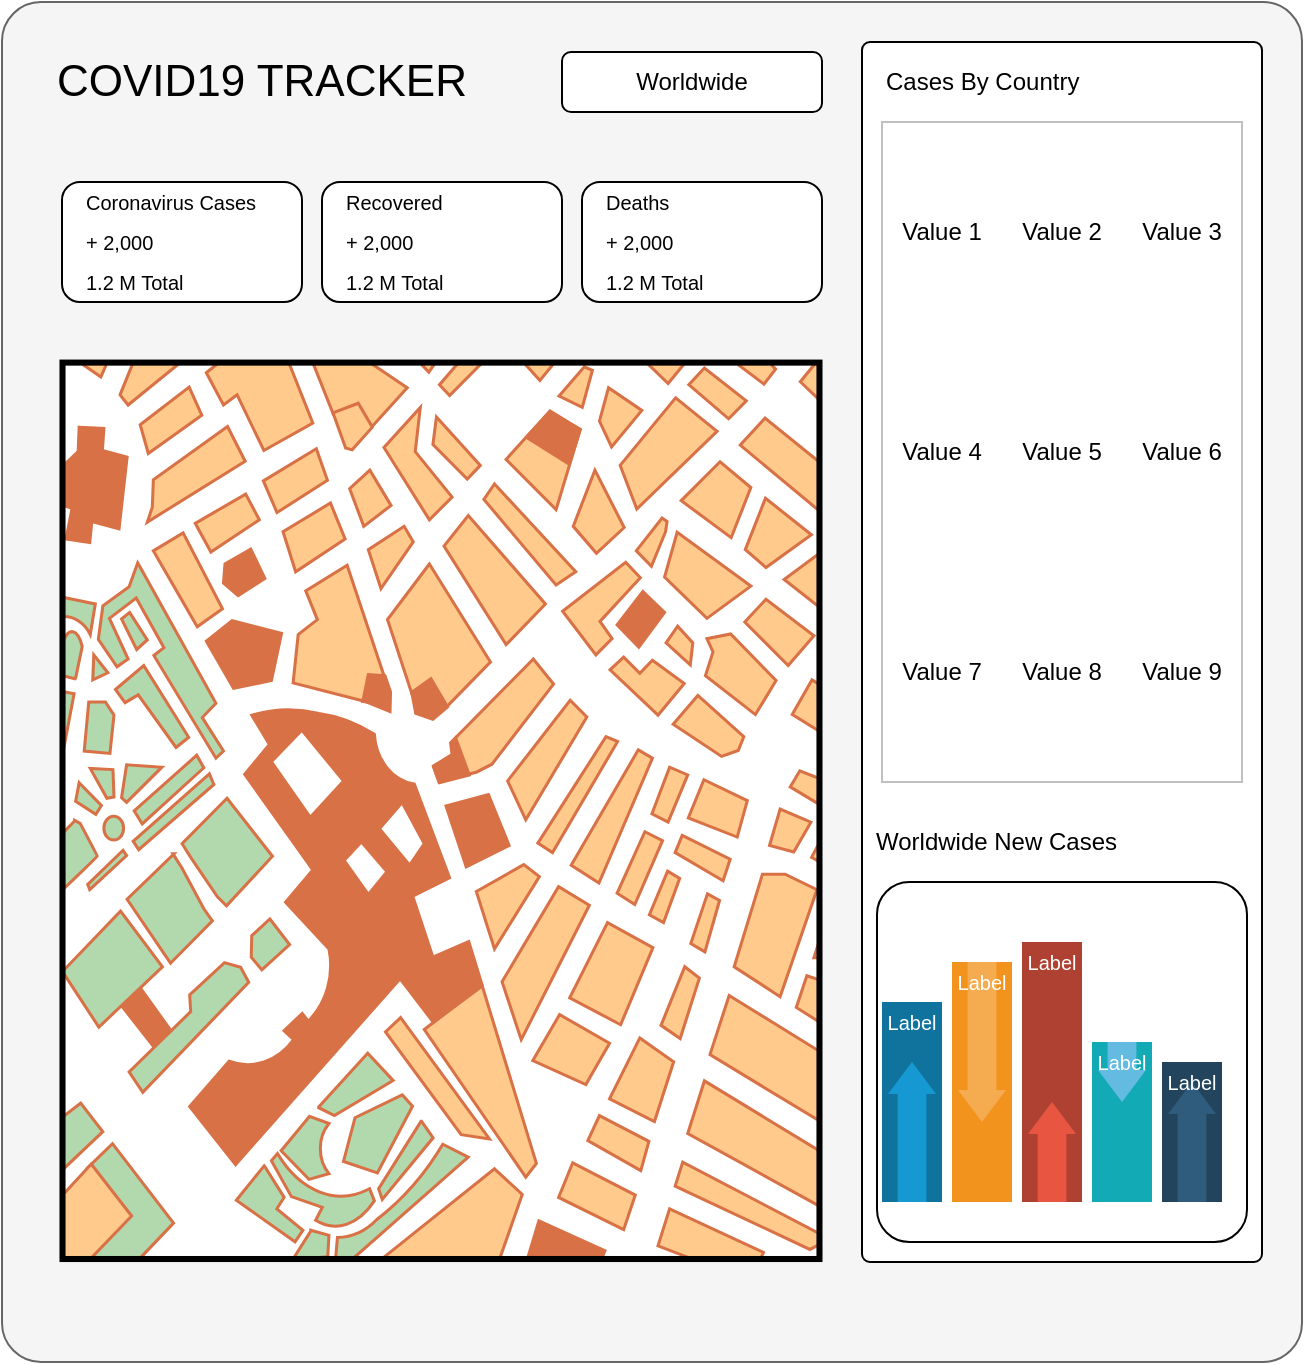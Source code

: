 <mxfile version="14.8.1" type="github">
  <diagram id="yPTqBSbpml-wAq45wNmc" name="Page-1">
    <mxGraphModel dx="786" dy="1087" grid="1" gridSize="10" guides="1" tooltips="1" connect="1" arrows="1" fold="1" page="1" pageScale="1" pageWidth="827" pageHeight="1169" math="0" shadow="0">
      <root>
        <mxCell id="0" />
        <mxCell id="1" parent="0" />
        <mxCell id="mnrNPgdbOXEI5jngkruV-1" value="" style="rounded=1;whiteSpace=wrap;html=1;arcSize=3;fillColor=#f5f5f5;strokeColor=#666666;fontColor=#333333;" vertex="1" parent="1">
          <mxGeometry x="90" y="110" width="650" height="680" as="geometry" />
        </mxCell>
        <mxCell id="mnrNPgdbOXEI5jngkruV-2" value="&lt;font style=&quot;font-size: 22px&quot;&gt;COVID19 TRACKER&lt;/font&gt;" style="text;html=1;strokeColor=none;fillColor=none;align=center;verticalAlign=middle;whiteSpace=wrap;rounded=0;" vertex="1" parent="1">
          <mxGeometry x="100" y="130" width="240" height="40" as="geometry" />
        </mxCell>
        <mxCell id="mnrNPgdbOXEI5jngkruV-3" value="Worldwide" style="rounded=1;whiteSpace=wrap;html=1;" vertex="1" parent="1">
          <mxGeometry x="370" y="135" width="130" height="30" as="geometry" />
        </mxCell>
        <mxCell id="mnrNPgdbOXEI5jngkruV-4" value="" style="rounded=1;whiteSpace=wrap;html=1;" vertex="1" parent="1">
          <mxGeometry x="120" y="200" width="120" height="60" as="geometry" />
        </mxCell>
        <mxCell id="mnrNPgdbOXEI5jngkruV-5" value="&lt;font style=&quot;font-size: 10px&quot;&gt;Coronavirus Cases&lt;/font&gt;" style="text;html=1;strokeColor=none;fillColor=none;align=left;verticalAlign=middle;whiteSpace=wrap;rounded=0;" vertex="1" parent="1">
          <mxGeometry x="130" y="200" width="100" height="20" as="geometry" />
        </mxCell>
        <mxCell id="mnrNPgdbOXEI5jngkruV-7" value="&lt;font style=&quot;font-size: 10px&quot;&gt;+ 2,000&lt;/font&gt;" style="text;html=1;strokeColor=none;fillColor=none;align=left;verticalAlign=middle;whiteSpace=wrap;rounded=0;" vertex="1" parent="1">
          <mxGeometry x="130" y="220" width="90" height="20" as="geometry" />
        </mxCell>
        <mxCell id="mnrNPgdbOXEI5jngkruV-8" value="&lt;font size=&quot;1&quot;&gt;1.2 M Total&lt;/font&gt;" style="text;html=1;strokeColor=none;fillColor=none;align=left;verticalAlign=middle;whiteSpace=wrap;rounded=0;" vertex="1" parent="1">
          <mxGeometry x="130" y="240" width="100" height="20" as="geometry" />
        </mxCell>
        <mxCell id="mnrNPgdbOXEI5jngkruV-16" value="" style="rounded=1;whiteSpace=wrap;html=1;" vertex="1" parent="1">
          <mxGeometry x="250" y="200" width="120" height="60" as="geometry" />
        </mxCell>
        <mxCell id="mnrNPgdbOXEI5jngkruV-17" value="&lt;font style=&quot;font-size: 10px&quot;&gt;Recovered&lt;/font&gt;" style="text;html=1;strokeColor=none;fillColor=none;align=left;verticalAlign=middle;whiteSpace=wrap;rounded=0;" vertex="1" parent="1">
          <mxGeometry x="260" y="200" width="100" height="20" as="geometry" />
        </mxCell>
        <mxCell id="mnrNPgdbOXEI5jngkruV-18" value="&lt;font style=&quot;font-size: 10px&quot;&gt;+ 2,000&lt;/font&gt;" style="text;html=1;strokeColor=none;fillColor=none;align=left;verticalAlign=middle;whiteSpace=wrap;rounded=0;" vertex="1" parent="1">
          <mxGeometry x="260" y="220" width="90" height="20" as="geometry" />
        </mxCell>
        <mxCell id="mnrNPgdbOXEI5jngkruV-19" value="&lt;font size=&quot;1&quot;&gt;1.2 M Total&lt;/font&gt;" style="text;html=1;strokeColor=none;fillColor=none;align=left;verticalAlign=middle;whiteSpace=wrap;rounded=0;" vertex="1" parent="1">
          <mxGeometry x="260" y="240" width="100" height="20" as="geometry" />
        </mxCell>
        <mxCell id="mnrNPgdbOXEI5jngkruV-20" value="" style="rounded=1;whiteSpace=wrap;html=1;" vertex="1" parent="1">
          <mxGeometry x="380" y="200" width="120" height="60" as="geometry" />
        </mxCell>
        <mxCell id="mnrNPgdbOXEI5jngkruV-21" value="&lt;font style=&quot;font-size: 10px&quot;&gt;Deaths&lt;/font&gt;" style="text;html=1;strokeColor=none;fillColor=none;align=left;verticalAlign=middle;whiteSpace=wrap;rounded=0;" vertex="1" parent="1">
          <mxGeometry x="390" y="200" width="100" height="20" as="geometry" />
        </mxCell>
        <mxCell id="mnrNPgdbOXEI5jngkruV-22" value="&lt;font style=&quot;font-size: 10px&quot;&gt;+ 2,000&lt;/font&gt;" style="text;html=1;strokeColor=none;fillColor=none;align=left;verticalAlign=middle;whiteSpace=wrap;rounded=0;" vertex="1" parent="1">
          <mxGeometry x="390" y="220" width="90" height="20" as="geometry" />
        </mxCell>
        <mxCell id="mnrNPgdbOXEI5jngkruV-23" value="&lt;font size=&quot;1&quot;&gt;1.2 M Total&lt;/font&gt;" style="text;html=1;strokeColor=none;fillColor=none;align=left;verticalAlign=middle;whiteSpace=wrap;rounded=0;" vertex="1" parent="1">
          <mxGeometry x="390" y="240" width="100" height="20" as="geometry" />
        </mxCell>
        <mxCell id="mnrNPgdbOXEI5jngkruV-28" value="" style="verticalLabelPosition=bottom;shadow=0;dashed=0;align=center;html=1;verticalAlign=top;strokeWidth=1;shape=mxgraph.mockup.misc.map;" vertex="1" parent="1">
          <mxGeometry x="120" y="290" width="380" height="450" as="geometry" />
        </mxCell>
        <mxCell id="mnrNPgdbOXEI5jngkruV-33" value="" style="shape=image;html=1;verticalAlign=top;verticalLabelPosition=bottom;labelBackgroundColor=#ffffff;imageAspect=0;aspect=fixed;image=https://cdn1.iconfinder.com/data/icons/ecommerce-61/48/eccomerce_-_location-128.png" vertex="1" parent="1">
          <mxGeometry x="292" y="370" width="48" height="48" as="geometry" />
        </mxCell>
        <mxCell id="mnrNPgdbOXEI5jngkruV-34" value="" style="shape=image;html=1;verticalAlign=top;verticalLabelPosition=bottom;labelBackgroundColor=#ffffff;imageAspect=0;aspect=fixed;image=https://cdn0.iconfinder.com/data/icons/small-n-flat/24/678111-map-marker-128.png" vertex="1" parent="1">
          <mxGeometry x="340" y="630" width="50" height="50" as="geometry" />
        </mxCell>
        <mxCell id="mnrNPgdbOXEI5jngkruV-35" value="" style="rounded=1;whiteSpace=wrap;html=1;arcSize=2;" vertex="1" parent="1">
          <mxGeometry x="520" y="130" width="200" height="610" as="geometry" />
        </mxCell>
        <mxCell id="mnrNPgdbOXEI5jngkruV-36" value="Cases By Country&lt;span style=&quot;white-space: pre&quot;&gt; &lt;/span&gt;" style="text;html=1;strokeColor=none;fillColor=none;align=left;verticalAlign=middle;whiteSpace=wrap;rounded=0;" vertex="1" parent="1">
          <mxGeometry x="530" y="140" width="180" height="20" as="geometry" />
        </mxCell>
        <mxCell id="mnrNPgdbOXEI5jngkruV-38" value="Worldwide New Cases" style="text;html=1;strokeColor=none;fillColor=none;align=left;verticalAlign=middle;whiteSpace=wrap;rounded=0;" vertex="1" parent="1">
          <mxGeometry x="525" y="520" width="190" height="20" as="geometry" />
        </mxCell>
        <mxCell id="mnrNPgdbOXEI5jngkruV-56" value="" style="rounded=1;whiteSpace=wrap;html=1;arcSize=9;" vertex="1" parent="1">
          <mxGeometry x="527.5" y="550" width="185" height="180" as="geometry" />
        </mxCell>
        <mxCell id="mnrNPgdbOXEI5jngkruV-57" value="" style="fillColor=#10739E;strokeColor=none;" vertex="1" parent="1">
          <mxGeometry x="530" y="610" width="30" height="100" as="geometry" />
        </mxCell>
        <mxCell id="mnrNPgdbOXEI5jngkruV-58" value="" style="shape=mxgraph.arrows2.arrow;dy=0.4;dx=16;notch=0;direction=north;fillColor=#1699D3;strokeColor=none;" vertex="1" parent="mnrNPgdbOXEI5jngkruV-57">
          <mxGeometry x="3" y="30" width="24" height="70" as="geometry" />
        </mxCell>
        <mxCell id="mnrNPgdbOXEI5jngkruV-59" value="Label" style="text;html=1;align=center;verticalAlign=middle;whiteSpace=wrap;fontColor=#FFFFFF;fontSize=10;" vertex="1" parent="mnrNPgdbOXEI5jngkruV-57">
          <mxGeometry width="30" height="20" as="geometry" />
        </mxCell>
        <mxCell id="mnrNPgdbOXEI5jngkruV-60" value="" style="fillColor=#F2931E;strokeColor=none;" vertex="1" parent="1">
          <mxGeometry x="565" y="590" width="30" height="120" as="geometry" />
        </mxCell>
        <mxCell id="mnrNPgdbOXEI5jngkruV-61" value="" style="shape=mxgraph.arrows2.arrow;dy=0.4;dx=16;notch=0;direction=south;fillColor=#F5AB50;strokeColor=none;" vertex="1" parent="mnrNPgdbOXEI5jngkruV-60">
          <mxGeometry x="3" width="24" height="80" as="geometry" />
        </mxCell>
        <mxCell id="mnrNPgdbOXEI5jngkruV-62" value="Label" style="text;html=1;align=center;verticalAlign=middle;whiteSpace=wrap;fontColor=#FFFFFF;fontSize=10;" vertex="1" parent="mnrNPgdbOXEI5jngkruV-60">
          <mxGeometry width="30" height="20" as="geometry" />
        </mxCell>
        <mxCell id="mnrNPgdbOXEI5jngkruV-63" value="" style="fillColor=#AE4132;strokeColor=none;" vertex="1" parent="1">
          <mxGeometry x="600" y="580" width="30" height="130" as="geometry" />
        </mxCell>
        <mxCell id="mnrNPgdbOXEI5jngkruV-64" value="" style="shape=mxgraph.arrows2.arrow;dy=0.4;dx=16;notch=0;direction=north;fillColor=#E85642;strokeColor=none;" vertex="1" parent="mnrNPgdbOXEI5jngkruV-63">
          <mxGeometry x="3" y="80" width="24" height="50" as="geometry" />
        </mxCell>
        <mxCell id="mnrNPgdbOXEI5jngkruV-65" value="Label" style="text;html=1;align=center;verticalAlign=middle;whiteSpace=wrap;fontColor=#FFFFFF;fontSize=10;" vertex="1" parent="mnrNPgdbOXEI5jngkruV-63">
          <mxGeometry width="30" height="20" as="geometry" />
        </mxCell>
        <mxCell id="mnrNPgdbOXEI5jngkruV-66" value="" style="fillColor=#12AAB5;strokeColor=none;" vertex="1" parent="1">
          <mxGeometry x="635" y="630" width="30" height="80" as="geometry" />
        </mxCell>
        <mxCell id="mnrNPgdbOXEI5jngkruV-67" value="" style="shape=mxgraph.arrows2.arrow;dy=0.4;dx=16;notch=0;direction=south;fillColor=#64BBE2;strokeColor=none;" vertex="1" parent="mnrNPgdbOXEI5jngkruV-66">
          <mxGeometry x="3" width="24" height="30" as="geometry" />
        </mxCell>
        <mxCell id="mnrNPgdbOXEI5jngkruV-68" value="Label" style="text;html=1;align=center;verticalAlign=middle;whiteSpace=wrap;fontColor=#FFFFFF;fontSize=10;" vertex="1" parent="mnrNPgdbOXEI5jngkruV-66">
          <mxGeometry width="30" height="20" as="geometry" />
        </mxCell>
        <mxCell id="mnrNPgdbOXEI5jngkruV-69" value="" style="fillColor=#23445D;strokeColor=none;" vertex="1" parent="1">
          <mxGeometry x="670" y="640" width="30" height="70" as="geometry" />
        </mxCell>
        <mxCell id="mnrNPgdbOXEI5jngkruV-70" value="" style="shape=mxgraph.arrows2.arrow;dy=0.4;dx=16;notch=0;direction=north;fillColor=#2F5B7C;strokeColor=none;" vertex="1" parent="mnrNPgdbOXEI5jngkruV-69">
          <mxGeometry x="3" y="10" width="24" height="60" as="geometry" />
        </mxCell>
        <mxCell id="mnrNPgdbOXEI5jngkruV-71" value="Label" style="text;html=1;align=center;verticalAlign=middle;whiteSpace=wrap;fontColor=#FFFFFF;fontSize=10;" vertex="1" parent="mnrNPgdbOXEI5jngkruV-69">
          <mxGeometry width="30" height="20" as="geometry" />
        </mxCell>
        <mxCell id="mnrNPgdbOXEI5jngkruV-72" value="&lt;table border=&quot;0&quot; width=&quot;100%&quot; height=&quot;100%&quot; style=&quot;width:100%;height:100%;border-collapse:collapse;&quot;&gt;&lt;tr&gt;&lt;td align=&quot;center&quot;&gt;Value 1&lt;/td&gt;&lt;td align=&quot;center&quot;&gt;Value 2&lt;/td&gt;&lt;td align=&quot;center&quot;&gt;Value 3&lt;/td&gt;&lt;/tr&gt;&lt;tr&gt;&lt;td align=&quot;center&quot;&gt;Value 4&lt;/td&gt;&lt;td align=&quot;center&quot;&gt;Value 5&lt;/td&gt;&lt;td align=&quot;center&quot;&gt;Value 6&lt;/td&gt;&lt;/tr&gt;&lt;tr&gt;&lt;td align=&quot;center&quot;&gt;Value 7&lt;/td&gt;&lt;td align=&quot;center&quot;&gt;Value 8&lt;/td&gt;&lt;td align=&quot;center&quot;&gt;Value 9&lt;/td&gt;&lt;/tr&gt;&lt;/table&gt;" style="text;html=1;strokeColor=#c0c0c0;fillColor=none;overflow=fill;" vertex="1" parent="1">
          <mxGeometry x="530" y="170" width="180" height="330" as="geometry" />
        </mxCell>
      </root>
    </mxGraphModel>
  </diagram>
</mxfile>
